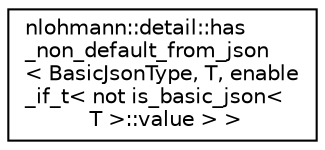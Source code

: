 digraph "Graphical Class Hierarchy"
{
 // INTERACTIVE_SVG=YES
  edge [fontname="Helvetica",fontsize="10",labelfontname="Helvetica",labelfontsize="10"];
  node [fontname="Helvetica",fontsize="10",shape=record];
  rankdir="LR";
  Node1 [label="nlohmann::detail::has\l_non_default_from_json\l\< BasicJsonType, T, enable\l_if_t\< not is_basic_json\<\l T \>::value \> \>",height=0.2,width=0.4,color="black", fillcolor="white", style="filled",URL="$structnlohmann_1_1detail_1_1has__non__default__from__json_3_01_basic_json_type_00_01_t_00_01enab81bd4c814ac1146ff15f3f4636933207.html"];
}
